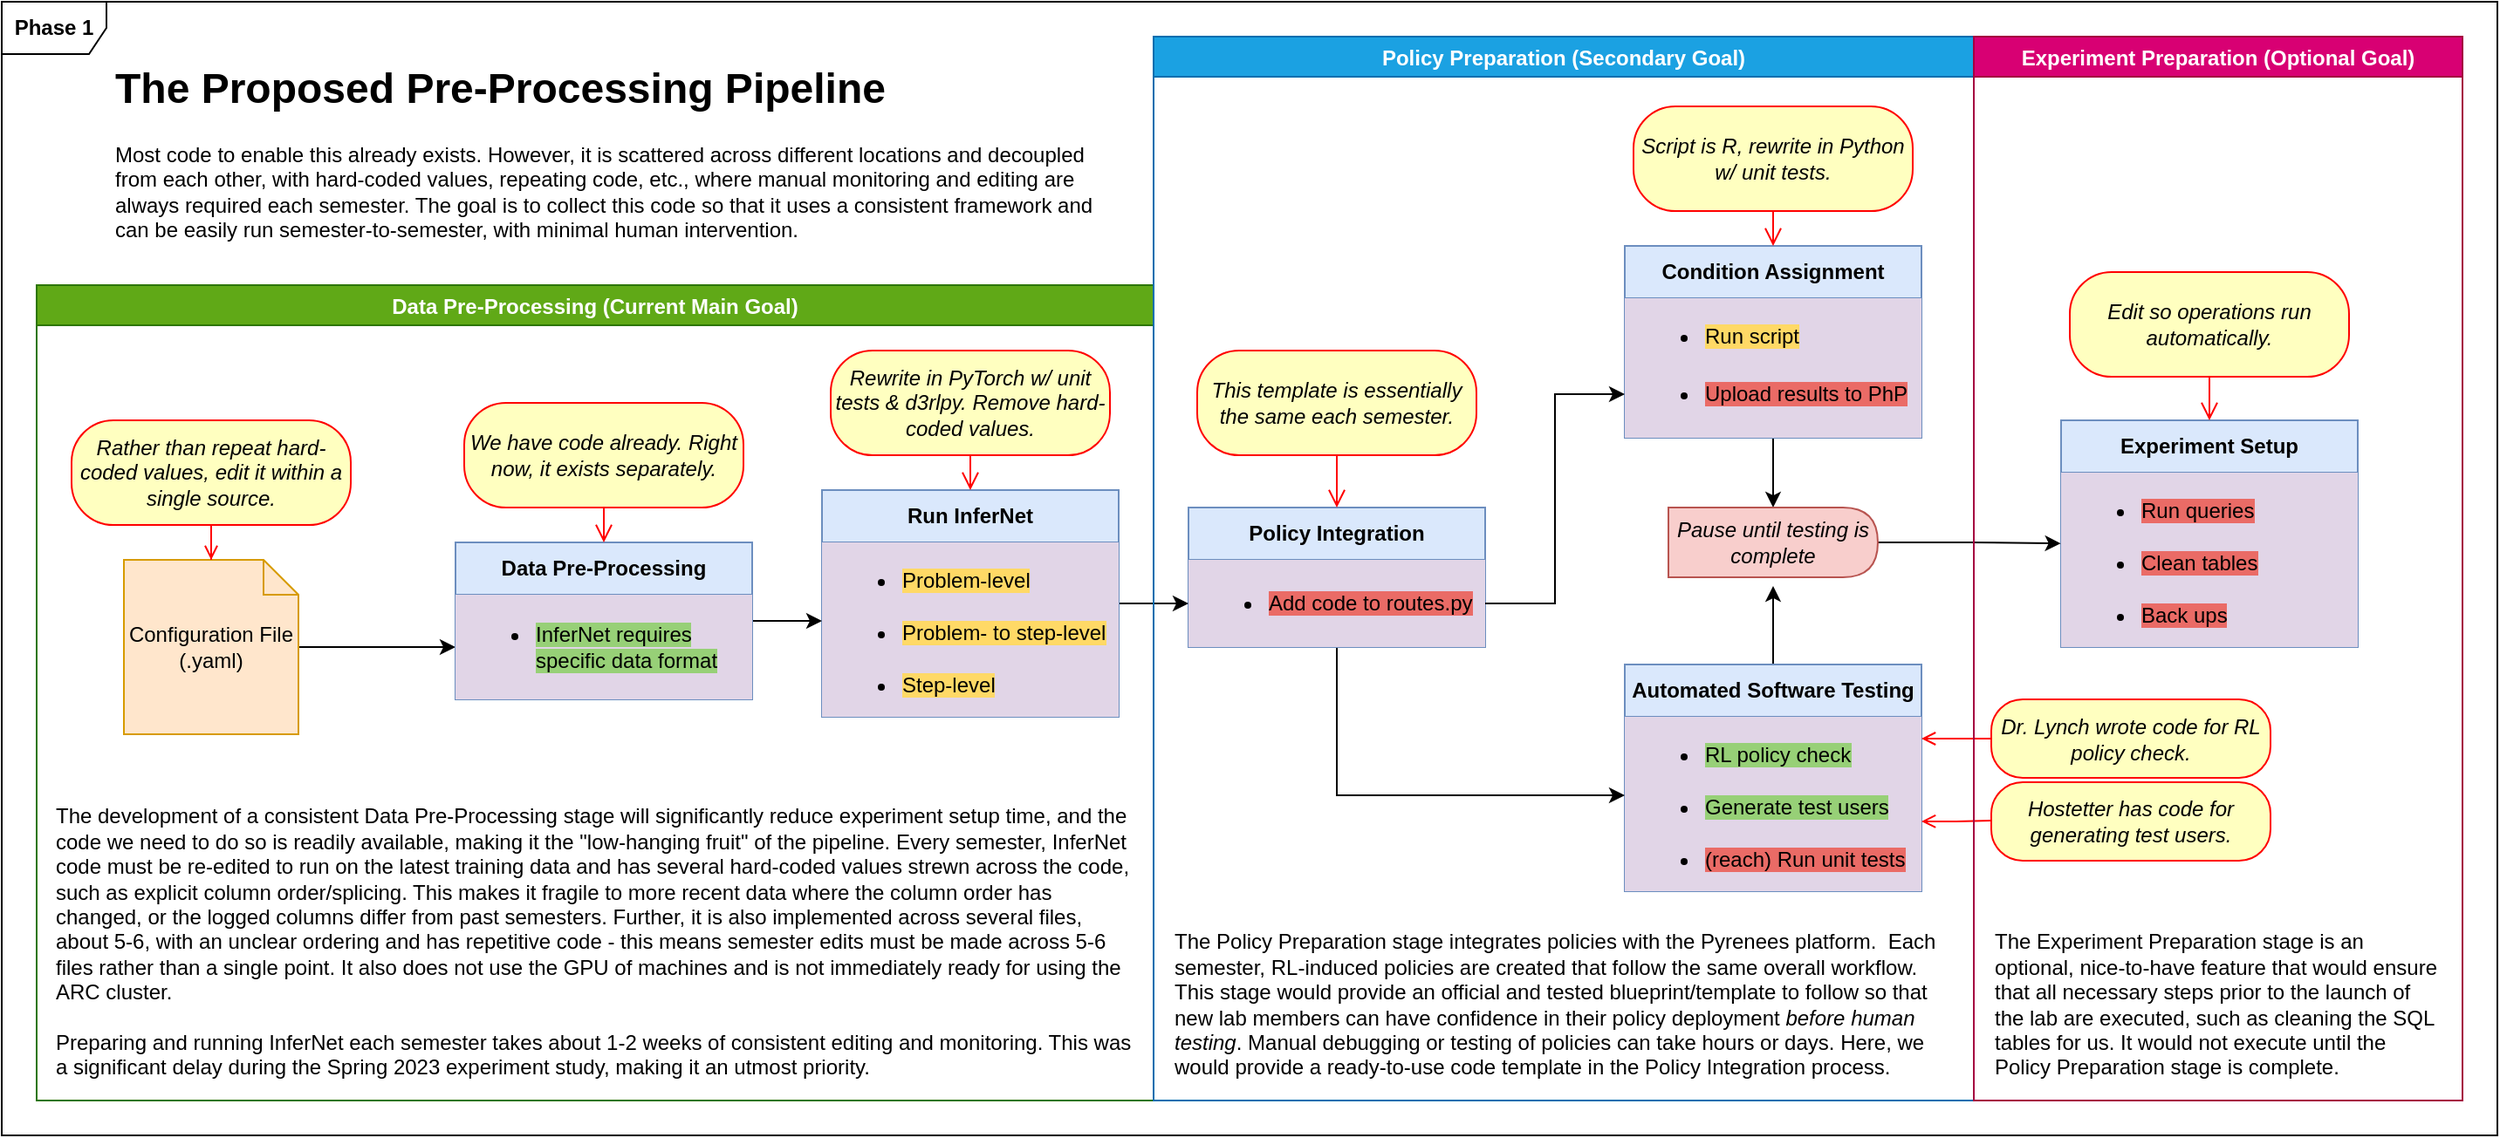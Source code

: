 <mxfile version="21.2.9" type="device">
  <diagram name="Page-1" id="sefj8QKXKj8pSm4CFbJb">
    <mxGraphModel dx="2537" dy="2031" grid="1" gridSize="10" guides="1" tooltips="1" connect="1" arrows="1" fold="1" page="1" pageScale="1" pageWidth="850" pageHeight="1100" math="0" shadow="0">
      <root>
        <mxCell id="0" />
        <mxCell id="1" parent="0" />
        <mxCell id="uazq_je97DUB4TgjZPLj-65" style="edgeStyle=orthogonalEdgeStyle;rounded=0;orthogonalLoop=1;jettySize=auto;html=1;" edge="1" parent="1" source="uazq_je97DUB4TgjZPLj-2">
          <mxGeometry relative="1" as="geometry">
            <mxPoint x="415" y="325" as="targetPoint" />
          </mxGeometry>
        </mxCell>
        <mxCell id="uazq_je97DUB4TgjZPLj-2" value="&lt;b&gt;Automated Software Testing&lt;/b&gt;" style="swimlane;fontStyle=0;childLayout=stackLayout;horizontal=1;startSize=30;horizontalStack=0;resizeParent=1;resizeParentMax=0;resizeLast=0;collapsible=1;marginBottom=0;whiteSpace=wrap;html=1;fillColor=#dae8fc;strokeColor=#6c8ebf;" vertex="1" parent="1">
          <mxGeometry x="330" y="370" width="170" height="130" as="geometry" />
        </mxCell>
        <mxCell id="uazq_je97DUB4TgjZPLj-3" value="&lt;ul&gt;&lt;li&gt;&lt;span style=&quot;background-color: rgb(151, 208, 119);&quot;&gt;RL policy check&lt;/span&gt;&lt;/li&gt;&lt;/ul&gt;" style="text;strokeColor=none;fillColor=#e1d5e7;align=left;verticalAlign=middle;spacingLeft=4;spacingRight=4;overflow=hidden;points=[[0,0.5],[1,0.5]];portConstraint=eastwest;rotatable=0;whiteSpace=wrap;html=1;" vertex="1" parent="uazq_je97DUB4TgjZPLj-2">
          <mxGeometry y="30" width="170" height="30" as="geometry" />
        </mxCell>
        <mxCell id="uazq_je97DUB4TgjZPLj-4" value="&lt;ul&gt;&lt;li&gt;&lt;span style=&quot;background-color: rgb(151, 208, 119);&quot;&gt;Generate test users&lt;/span&gt;&lt;/li&gt;&lt;/ul&gt;" style="text;strokeColor=none;fillColor=#e1d5e7;align=left;verticalAlign=middle;spacingLeft=4;spacingRight=4;overflow=hidden;points=[[0,0.5],[1,0.5]];portConstraint=eastwest;rotatable=0;whiteSpace=wrap;html=1;" vertex="1" parent="uazq_je97DUB4TgjZPLj-2">
          <mxGeometry y="60" width="170" height="30" as="geometry" />
        </mxCell>
        <mxCell id="uazq_je97DUB4TgjZPLj-5" value="&lt;ul&gt;&lt;li&gt;&lt;span style=&quot;background-color: rgb(234, 107, 102);&quot;&gt;(reach) Run unit tests&lt;/span&gt;&lt;/li&gt;&lt;/ul&gt;" style="text;strokeColor=none;fillColor=#e1d5e7;align=left;verticalAlign=middle;spacingLeft=4;spacingRight=4;overflow=hidden;points=[[0,0.5],[1,0.5]];portConstraint=eastwest;rotatable=0;whiteSpace=wrap;html=1;" vertex="1" parent="uazq_je97DUB4TgjZPLj-2">
          <mxGeometry y="90" width="170" height="40" as="geometry" />
        </mxCell>
        <mxCell id="uazq_je97DUB4TgjZPLj-10" style="edgeStyle=orthogonalEdgeStyle;rounded=0;orthogonalLoop=1;jettySize=auto;html=1;entryX=0;entryY=0.5;entryDx=0;entryDy=0;" edge="1" parent="1" source="uazq_je97DUB4TgjZPLj-6" target="uazq_je97DUB4TgjZPLj-4">
          <mxGeometry relative="1" as="geometry" />
        </mxCell>
        <mxCell id="uazq_je97DUB4TgjZPLj-6" value="&lt;b&gt;Policy Integration&lt;br&gt;&lt;/b&gt;" style="swimlane;fontStyle=0;childLayout=stackLayout;horizontal=1;startSize=30;horizontalStack=0;resizeParent=1;resizeParentMax=0;resizeLast=0;collapsible=1;marginBottom=0;whiteSpace=wrap;html=1;fillColor=#dae8fc;strokeColor=#6c8ebf;" vertex="1" parent="1">
          <mxGeometry x="80" y="280" width="170" height="80" as="geometry" />
        </mxCell>
        <mxCell id="uazq_je97DUB4TgjZPLj-7" value="&lt;ul&gt;&lt;li&gt;&lt;span style=&quot;background-color: rgb(234, 107, 102);&quot;&gt;Add code to routes.py&lt;br&gt;&lt;/span&gt;&lt;/li&gt;&lt;/ul&gt;" style="text;strokeColor=none;fillColor=#e1d5e7;align=left;verticalAlign=middle;spacingLeft=4;spacingRight=4;overflow=hidden;points=[[0,0.5],[1,0.5]];portConstraint=eastwest;rotatable=0;whiteSpace=wrap;html=1;" vertex="1" parent="uazq_je97DUB4TgjZPLj-6">
          <mxGeometry y="30" width="170" height="50" as="geometry" />
        </mxCell>
        <mxCell id="uazq_je97DUB4TgjZPLj-64" style="edgeStyle=orthogonalEdgeStyle;rounded=0;orthogonalLoop=1;jettySize=auto;html=1;" edge="1" parent="1" source="uazq_je97DUB4TgjZPLj-11">
          <mxGeometry relative="1" as="geometry">
            <mxPoint x="415" y="280" as="targetPoint" />
          </mxGeometry>
        </mxCell>
        <mxCell id="uazq_je97DUB4TgjZPLj-11" value="&lt;b&gt;Condition Assignment&lt;/b&gt;" style="swimlane;fontStyle=0;childLayout=stackLayout;horizontal=1;startSize=30;horizontalStack=0;resizeParent=1;resizeParentMax=0;resizeLast=0;collapsible=1;marginBottom=0;whiteSpace=wrap;html=1;fillColor=#dae8fc;strokeColor=#6c8ebf;" vertex="1" parent="1">
          <mxGeometry x="330" y="130" width="170" height="110" as="geometry" />
        </mxCell>
        <mxCell id="uazq_je97DUB4TgjZPLj-12" value="&lt;ul&gt;&lt;li&gt;&lt;span style=&quot;background-color: rgb(255, 217, 102);&quot;&gt;Run script&lt;br&gt;&lt;/span&gt;&lt;/li&gt;&lt;/ul&gt;" style="text;strokeColor=none;fillColor=#e1d5e7;align=left;verticalAlign=middle;spacingLeft=4;spacingRight=4;overflow=hidden;points=[[0,0.5],[1,0.5]];portConstraint=eastwest;rotatable=0;whiteSpace=wrap;html=1;" vertex="1" parent="uazq_je97DUB4TgjZPLj-11">
          <mxGeometry y="30" width="170" height="30" as="geometry" />
        </mxCell>
        <mxCell id="uazq_je97DUB4TgjZPLj-13" value="&lt;ul&gt;&lt;li&gt;&lt;span style=&quot;background-color: rgb(234, 107, 102);&quot;&gt;Upload results to PhP&lt;br&gt;&lt;/span&gt;&lt;/li&gt;&lt;/ul&gt;" style="text;strokeColor=none;fillColor=#e1d5e7;align=left;verticalAlign=middle;spacingLeft=4;spacingRight=4;overflow=hidden;points=[[0,0.5],[1,0.5]];portConstraint=eastwest;rotatable=0;whiteSpace=wrap;html=1;" vertex="1" parent="uazq_je97DUB4TgjZPLj-11">
          <mxGeometry y="60" width="170" height="50" as="geometry" />
        </mxCell>
        <mxCell id="uazq_je97DUB4TgjZPLj-15" style="edgeStyle=orthogonalEdgeStyle;rounded=0;orthogonalLoop=1;jettySize=auto;html=1;entryX=0;entryY=0.5;entryDx=0;entryDy=0;" edge="1" parent="1" source="uazq_je97DUB4TgjZPLj-7" target="uazq_je97DUB4TgjZPLj-13">
          <mxGeometry relative="1" as="geometry" />
        </mxCell>
        <mxCell id="uazq_je97DUB4TgjZPLj-20" value="&lt;b&gt;Experiment Setup&lt;br&gt;&lt;/b&gt;" style="swimlane;fontStyle=0;childLayout=stackLayout;horizontal=1;startSize=30;horizontalStack=0;resizeParent=1;resizeParentMax=0;resizeLast=0;collapsible=1;marginBottom=0;whiteSpace=wrap;html=1;fillColor=#dae8fc;strokeColor=#6c8ebf;" vertex="1" parent="1">
          <mxGeometry x="580" y="230" width="170" height="130" as="geometry" />
        </mxCell>
        <mxCell id="uazq_je97DUB4TgjZPLj-21" value="&lt;ul&gt;&lt;li&gt;&lt;span style=&quot;background-color: rgb(234, 107, 102);&quot;&gt;Run queries&lt;br&gt;&lt;/span&gt;&lt;/li&gt;&lt;/ul&gt;" style="text;strokeColor=none;fillColor=#e1d5e7;align=left;verticalAlign=middle;spacingLeft=4;spacingRight=4;overflow=hidden;points=[[0,0.5],[1,0.5]];portConstraint=eastwest;rotatable=0;whiteSpace=wrap;html=1;" vertex="1" parent="uazq_je97DUB4TgjZPLj-20">
          <mxGeometry y="30" width="170" height="30" as="geometry" />
        </mxCell>
        <mxCell id="uazq_je97DUB4TgjZPLj-22" value="&lt;ul&gt;&lt;li&gt;&lt;span style=&quot;background-color: rgb(234, 107, 102);&quot;&gt;Clean tables&lt;br&gt;&lt;/span&gt;&lt;/li&gt;&lt;/ul&gt;" style="text;strokeColor=none;fillColor=#e1d5e7;align=left;verticalAlign=middle;spacingLeft=4;spacingRight=4;overflow=hidden;points=[[0,0.5],[1,0.5]];portConstraint=eastwest;rotatable=0;whiteSpace=wrap;html=1;" vertex="1" parent="uazq_je97DUB4TgjZPLj-20">
          <mxGeometry y="60" width="170" height="30" as="geometry" />
        </mxCell>
        <mxCell id="uazq_je97DUB4TgjZPLj-23" value="&lt;ul&gt;&lt;li&gt;&lt;span style=&quot;background-color: rgb(234, 107, 102);&quot;&gt;Back ups&lt;br&gt;&lt;/span&gt;&lt;/li&gt;&lt;/ul&gt;" style="text;strokeColor=none;fillColor=#e1d5e7;align=left;verticalAlign=middle;spacingLeft=4;spacingRight=4;overflow=hidden;points=[[0,0.5],[1,0.5]];portConstraint=eastwest;rotatable=0;whiteSpace=wrap;html=1;" vertex="1" parent="uazq_je97DUB4TgjZPLj-20">
          <mxGeometry y="90" width="170" height="40" as="geometry" />
        </mxCell>
        <mxCell id="uazq_je97DUB4TgjZPLj-33" style="edgeStyle=orthogonalEdgeStyle;rounded=0;orthogonalLoop=1;jettySize=auto;html=1;entryX=1;entryY=0.5;entryDx=0;entryDy=0;strokeColor=#FF0000;endArrow=open;endFill=0;" edge="1" parent="1" source="uazq_je97DUB4TgjZPLj-31">
          <mxGeometry relative="1" as="geometry">
            <mxPoint x="500.0" y="412.5" as="targetPoint" />
          </mxGeometry>
        </mxCell>
        <mxCell id="uazq_je97DUB4TgjZPLj-34" value="&lt;i&gt;This template is essentially the same each semester.&lt;br&gt;&lt;/i&gt;" style="rounded=1;whiteSpace=wrap;html=1;arcSize=40;fontColor=#000000;fillColor=#ffffc0;strokeColor=#ff0000;" vertex="1" parent="1">
          <mxGeometry x="85" y="190" width="160" height="60" as="geometry" />
        </mxCell>
        <mxCell id="uazq_je97DUB4TgjZPLj-35" value="" style="edgeStyle=orthogonalEdgeStyle;html=1;verticalAlign=bottom;endArrow=open;endSize=8;strokeColor=#ff0000;rounded=0;" edge="1" source="uazq_je97DUB4TgjZPLj-34" parent="1">
          <mxGeometry relative="1" as="geometry">
            <mxPoint x="165" y="280" as="targetPoint" />
          </mxGeometry>
        </mxCell>
        <mxCell id="uazq_je97DUB4TgjZPLj-37" value="&lt;i&gt;Hostetter has code for generating test users.&lt;br&gt;&lt;/i&gt;" style="rounded=1;whiteSpace=wrap;html=1;arcSize=40;fontColor=#000000;fillColor=#ffffc0;strokeColor=#ff0000;" vertex="1" parent="1">
          <mxGeometry x="540" y="437.5" width="160" height="45" as="geometry" />
        </mxCell>
        <mxCell id="uazq_je97DUB4TgjZPLj-39" value="&lt;i&gt;Script is R, rewrite in Python w/ unit tests.&lt;br&gt;&lt;/i&gt;" style="rounded=1;whiteSpace=wrap;html=1;arcSize=40;fontColor=#000000;fillColor=#ffffc0;strokeColor=#ff0000;" vertex="1" parent="1">
          <mxGeometry x="335" y="50" width="160" height="60" as="geometry" />
        </mxCell>
        <mxCell id="uazq_je97DUB4TgjZPLj-40" value="" style="edgeStyle=orthogonalEdgeStyle;html=1;verticalAlign=bottom;endArrow=open;endSize=8;strokeColor=#ff0000;rounded=0;" edge="1" source="uazq_je97DUB4TgjZPLj-39" parent="1">
          <mxGeometry relative="1" as="geometry">
            <mxPoint x="415" y="130" as="targetPoint" />
          </mxGeometry>
        </mxCell>
        <mxCell id="uazq_je97DUB4TgjZPLj-41" style="edgeStyle=orthogonalEdgeStyle;rounded=0;orthogonalLoop=1;jettySize=auto;html=1;entryX=1;entryY=0.5;entryDx=0;entryDy=0;strokeColor=#FF0000;endArrow=open;endFill=0;" edge="1" parent="1">
          <mxGeometry relative="1" as="geometry">
            <mxPoint x="540" y="459.48" as="sourcePoint" />
            <mxPoint x="500.0" y="459.98" as="targetPoint" />
          </mxGeometry>
        </mxCell>
        <mxCell id="uazq_je97DUB4TgjZPLj-42" value="&lt;i&gt;Edit so operations run automatically.&lt;br&gt;&lt;/i&gt;" style="rounded=1;whiteSpace=wrap;html=1;arcSize=40;fontColor=#000000;fillColor=#ffffc0;strokeColor=#ff0000;" vertex="1" parent="1">
          <mxGeometry x="585" y="145" width="160" height="60" as="geometry" />
        </mxCell>
        <mxCell id="uazq_je97DUB4TgjZPLj-43" value="" style="edgeStyle=orthogonalEdgeStyle;html=1;verticalAlign=bottom;endArrow=open;endSize=8;strokeColor=#ff0000;rounded=0;" edge="1" source="uazq_je97DUB4TgjZPLj-42" parent="1">
          <mxGeometry relative="1" as="geometry">
            <mxPoint x="665" y="230" as="targetPoint" />
          </mxGeometry>
        </mxCell>
        <mxCell id="uazq_je97DUB4TgjZPLj-48" style="edgeStyle=orthogonalEdgeStyle;rounded=0;orthogonalLoop=1;jettySize=auto;html=1;entryX=0;entryY=0.5;entryDx=0;entryDy=0;" edge="1" parent="1" source="uazq_je97DUB4TgjZPLj-44" target="uazq_je97DUB4TgjZPLj-7">
          <mxGeometry relative="1" as="geometry" />
        </mxCell>
        <mxCell id="uazq_je97DUB4TgjZPLj-44" value="&lt;b&gt;Run InferNet&lt;br&gt;&lt;/b&gt;" style="swimlane;fontStyle=0;childLayout=stackLayout;horizontal=1;startSize=30;horizontalStack=0;resizeParent=1;resizeParentMax=0;resizeLast=0;collapsible=1;marginBottom=0;whiteSpace=wrap;html=1;fillColor=#dae8fc;strokeColor=#6c8ebf;" vertex="1" parent="1">
          <mxGeometry x="-130" y="270" width="170" height="130" as="geometry" />
        </mxCell>
        <mxCell id="uazq_je97DUB4TgjZPLj-45" value="&lt;ul&gt;&lt;li&gt;&lt;span style=&quot;background-color: rgb(255, 217, 102);&quot;&gt;Problem-level&lt;/span&gt;&lt;/li&gt;&lt;/ul&gt;" style="text;strokeColor=none;fillColor=#e1d5e7;align=left;verticalAlign=middle;spacingLeft=4;spacingRight=4;overflow=hidden;points=[[0,0.5],[1,0.5]];portConstraint=eastwest;rotatable=0;whiteSpace=wrap;html=1;" vertex="1" parent="uazq_je97DUB4TgjZPLj-44">
          <mxGeometry y="30" width="170" height="30" as="geometry" />
        </mxCell>
        <mxCell id="uazq_je97DUB4TgjZPLj-46" value="&lt;ul&gt;&lt;li&gt;&lt;span style=&quot;background-color: rgb(255, 217, 102);&quot;&gt;Problem- to step-level&lt;br&gt;&lt;/span&gt;&lt;/li&gt;&lt;/ul&gt;" style="text;strokeColor=none;fillColor=#e1d5e7;align=left;verticalAlign=middle;spacingLeft=4;spacingRight=4;overflow=hidden;points=[[0,0.5],[1,0.5]];portConstraint=eastwest;rotatable=0;whiteSpace=wrap;html=1;" vertex="1" parent="uazq_je97DUB4TgjZPLj-44">
          <mxGeometry y="60" width="170" height="30" as="geometry" />
        </mxCell>
        <mxCell id="uazq_je97DUB4TgjZPLj-47" value="&lt;ul&gt;&lt;li&gt;&lt;span style=&quot;background-color: rgb(255, 217, 102);&quot;&gt;Step-level&lt;/span&gt;&lt;/li&gt;&lt;/ul&gt;" style="text;strokeColor=none;fillColor=#e1d5e7;align=left;verticalAlign=middle;spacingLeft=4;spacingRight=4;overflow=hidden;points=[[0,0.5],[1,0.5]];portConstraint=eastwest;rotatable=0;whiteSpace=wrap;html=1;" vertex="1" parent="uazq_je97DUB4TgjZPLj-44">
          <mxGeometry y="90" width="170" height="40" as="geometry" />
        </mxCell>
        <mxCell id="uazq_je97DUB4TgjZPLj-49" value="&lt;i&gt;Rewrite in PyTorch w/ unit tests &amp;amp; d3rlpy. Remove hard-coded values.&lt;br&gt;&lt;/i&gt;" style="rounded=1;whiteSpace=wrap;html=1;arcSize=40;fontColor=#000000;fillColor=#ffffc0;strokeColor=#ff0000;" vertex="1" parent="1">
          <mxGeometry x="-125" y="190" width="160" height="60" as="geometry" />
        </mxCell>
        <mxCell id="uazq_je97DUB4TgjZPLj-50" value="" style="edgeStyle=orthogonalEdgeStyle;html=1;verticalAlign=bottom;endArrow=open;endSize=8;strokeColor=#ff0000;rounded=0;" edge="1" source="uazq_je97DUB4TgjZPLj-49" parent="1">
          <mxGeometry relative="1" as="geometry">
            <mxPoint x="-45" y="270" as="targetPoint" />
          </mxGeometry>
        </mxCell>
        <mxCell id="uazq_je97DUB4TgjZPLj-52" value="&lt;h1&gt;The Proposed Pre-Processing Pipeline&lt;br&gt;&lt;/h1&gt;&lt;p&gt;Most code to enable this already exists. However, it is scattered across different locations and decoupled from each other, with hard-coded values, repeating code, etc., where manual monitoring and editing are always required each semester. The goal is to collect this code so that it uses a consistent framework and can be easily run semester-to-semester, with minimal human intervention. &lt;br&gt;&lt;/p&gt;" style="text;html=1;strokeColor=none;fillColor=none;spacing=5;spacingTop=-20;whiteSpace=wrap;overflow=hidden;rounded=0;" vertex="1" parent="1">
          <mxGeometry x="-540" y="20" width="590" height="120" as="geometry" />
        </mxCell>
        <mxCell id="uazq_je97DUB4TgjZPLj-83" style="edgeStyle=orthogonalEdgeStyle;rounded=0;orthogonalLoop=1;jettySize=auto;html=1;entryX=0;entryY=0.5;entryDx=0;entryDy=0;" edge="1" parent="1" source="uazq_je97DUB4TgjZPLj-55" target="uazq_je97DUB4TgjZPLj-81">
          <mxGeometry relative="1" as="geometry" />
        </mxCell>
        <mxCell id="uazq_je97DUB4TgjZPLj-55" value="Configuration File (.yaml)" style="shape=note;size=20;whiteSpace=wrap;html=1;fillColor=#ffe6cc;strokeColor=#d79b00;" vertex="1" parent="1">
          <mxGeometry x="-530" y="310" width="100" height="100" as="geometry" />
        </mxCell>
        <mxCell id="uazq_je97DUB4TgjZPLj-93" style="edgeStyle=orthogonalEdgeStyle;rounded=0;orthogonalLoop=1;jettySize=auto;html=1;strokeColor=#FF0000;endArrow=open;endFill=0;" edge="1" parent="1" source="uazq_je97DUB4TgjZPLj-59" target="uazq_je97DUB4TgjZPLj-55">
          <mxGeometry relative="1" as="geometry" />
        </mxCell>
        <mxCell id="uazq_je97DUB4TgjZPLj-59" value="&lt;i&gt;Rather than repeat hard-coded values, edit it within a single source.&lt;br&gt;&lt;/i&gt;" style="rounded=1;whiteSpace=wrap;html=1;arcSize=40;fontColor=#000000;fillColor=#ffffc0;strokeColor=#ff0000;" vertex="1" parent="1">
          <mxGeometry x="-560" y="230" width="160" height="60" as="geometry" />
        </mxCell>
        <mxCell id="uazq_je97DUB4TgjZPLj-76" style="edgeStyle=orthogonalEdgeStyle;rounded=0;orthogonalLoop=1;jettySize=auto;html=1;entryX=-0.001;entryY=0.353;entryDx=0;entryDy=0;entryPerimeter=0;" edge="1" parent="1" source="uazq_je97DUB4TgjZPLj-73" target="uazq_je97DUB4TgjZPLj-22">
          <mxGeometry relative="1" as="geometry" />
        </mxCell>
        <mxCell id="uazq_je97DUB4TgjZPLj-73" value="&lt;i&gt;Pause until testing is complete&lt;/i&gt;" style="shape=delay;whiteSpace=wrap;html=1;fillColor=#f8cecc;strokeColor=#b85450;" vertex="1" parent="1">
          <mxGeometry x="355" y="280" width="120" height="40" as="geometry" />
        </mxCell>
        <mxCell id="uazq_je97DUB4TgjZPLj-75" value="&lt;b&gt;Phase 1&lt;/b&gt;" style="shape=umlFrame;whiteSpace=wrap;html=1;pointerEvents=0;" vertex="1" parent="1">
          <mxGeometry x="-600" y="-10" width="1430" height="650" as="geometry" />
        </mxCell>
        <mxCell id="uazq_je97DUB4TgjZPLj-82" style="edgeStyle=orthogonalEdgeStyle;rounded=0;orthogonalLoop=1;jettySize=auto;html=1;entryX=0;entryY=0.5;entryDx=0;entryDy=0;" edge="1" parent="1" source="uazq_je97DUB4TgjZPLj-80" target="uazq_je97DUB4TgjZPLj-46">
          <mxGeometry relative="1" as="geometry" />
        </mxCell>
        <mxCell id="uazq_je97DUB4TgjZPLj-80" value="&lt;b&gt;Data Pre-Processing&lt;br&gt;&lt;/b&gt;" style="swimlane;fontStyle=0;childLayout=stackLayout;horizontal=1;startSize=30;horizontalStack=0;resizeParent=1;resizeParentMax=0;resizeLast=0;collapsible=1;marginBottom=0;whiteSpace=wrap;html=1;fillColor=#dae8fc;strokeColor=#6c8ebf;" vertex="1" parent="1">
          <mxGeometry x="-340" y="300" width="170" height="90" as="geometry" />
        </mxCell>
        <mxCell id="uazq_je97DUB4TgjZPLj-81" value="&lt;ul&gt;&lt;li&gt;&lt;span style=&quot;background-color: rgb(151, 208, 119);&quot;&gt;InferNet requires specific data format&lt;br&gt;&lt;/span&gt;&lt;/li&gt;&lt;/ul&gt;" style="text;strokeColor=none;fillColor=#e1d5e7;align=left;verticalAlign=middle;spacingLeft=4;spacingRight=4;overflow=hidden;points=[[0,0.5],[1,0.5]];portConstraint=eastwest;rotatable=0;whiteSpace=wrap;html=1;" vertex="1" parent="uazq_je97DUB4TgjZPLj-80">
          <mxGeometry y="30" width="170" height="60" as="geometry" />
        </mxCell>
        <mxCell id="uazq_je97DUB4TgjZPLj-87" value="&lt;i&gt;We have code already. Right now, it exists separately.&lt;br&gt;&lt;/i&gt;" style="rounded=1;whiteSpace=wrap;html=1;arcSize=40;fontColor=#000000;fillColor=#ffffc0;strokeColor=#ff0000;" vertex="1" parent="1">
          <mxGeometry x="-335" y="220" width="160" height="60" as="geometry" />
        </mxCell>
        <mxCell id="uazq_je97DUB4TgjZPLj-88" value="" style="edgeStyle=orthogonalEdgeStyle;html=1;verticalAlign=bottom;endArrow=open;endSize=8;strokeColor=#ff0000;rounded=0;" edge="1" parent="1" source="uazq_je97DUB4TgjZPLj-87">
          <mxGeometry relative="1" as="geometry">
            <mxPoint x="-255" y="300" as="targetPoint" />
          </mxGeometry>
        </mxCell>
        <mxCell id="uazq_je97DUB4TgjZPLj-89" value="Data Pre-Processing (Current Main Goal)" style="swimlane;fillColor=#60a917;strokeColor=#2D7600;fontColor=#ffffff;gradientColor=none;shadow=0;" vertex="1" parent="1">
          <mxGeometry x="-580" y="152.5" width="640" height="467.5" as="geometry" />
        </mxCell>
        <mxCell id="uazq_je97DUB4TgjZPLj-90" value="Policy Preparation (Secondary Goal)" style="swimlane;fillColor=#1ba1e2;strokeColor=#006EAF;fontColor=#ffffff;shadow=0;" vertex="1" parent="1">
          <mxGeometry x="60" y="10" width="470" height="610" as="geometry" />
        </mxCell>
        <mxCell id="uazq_je97DUB4TgjZPLj-94" value="The Policy Preparation stage integrates policies with the Pyrenees platform.&amp;nbsp; Each semester, RL-induced policies are created that follow the same overall workflow. This stage would provide an official and tested blueprint/template to follow so that new lab members can have confidence in their policy deployment &lt;i&gt;before human testing&lt;/i&gt;. Manual debugging or testing of policies can take hours or days. Here, we would provide a ready-to-use code template in the Policy Integration process." style="text;html=1;strokeColor=none;fillColor=none;align=left;verticalAlign=middle;whiteSpace=wrap;rounded=0;" vertex="1" parent="uazq_je97DUB4TgjZPLj-90">
          <mxGeometry x="10" y="500" width="450" height="110" as="geometry" />
        </mxCell>
        <mxCell id="uazq_je97DUB4TgjZPLj-91" value="Experiment Preparation (Optional Goal)" style="swimlane;fillColor=#d80073;strokeColor=#A50040;fontColor=#ffffff;shadow=0;" vertex="1" parent="1">
          <mxGeometry x="530" y="10" width="280" height="610" as="geometry" />
        </mxCell>
        <mxCell id="uazq_je97DUB4TgjZPLj-95" value="The Experiment Preparation stage is an optional, nice-to-have feature that would ensure that all necessary steps prior to the launch of the lab are executed, such as cleaning the SQL tables for us. It would not execute until the Policy Preparation stage is complete." style="text;html=1;strokeColor=none;fillColor=none;align=left;verticalAlign=middle;whiteSpace=wrap;rounded=0;" vertex="1" parent="uazq_je97DUB4TgjZPLj-91">
          <mxGeometry x="10" y="500" width="260" height="110" as="geometry" />
        </mxCell>
        <mxCell id="uazq_je97DUB4TgjZPLj-31" value="&lt;i&gt;Dr. Lynch wrote code for RL policy check.&lt;br&gt;&lt;/i&gt;" style="rounded=1;whiteSpace=wrap;html=1;arcSize=40;fontColor=#000000;fillColor=#ffffc0;strokeColor=#ff0000;" vertex="1" parent="uazq_je97DUB4TgjZPLj-91">
          <mxGeometry x="10" y="380" width="160" height="45" as="geometry" />
        </mxCell>
        <mxCell id="uazq_je97DUB4TgjZPLj-92" value="&lt;div align=&quot;left&quot;&gt;The development of a consistent Data Pre-Processing stage will significantly reduce experiment setup time, and the code we need to do so is readily available, making it the &quot;low-hanging fruit&quot; of the pipeline. Every semester, InferNet code must be re-edited to run on the latest training data and has several hard-coded values strewn across the code, such as explicit column order/splicing. This makes it fragile to more recent data where the column order has changed, or the logged columns differ from past semesters. Further, it is also implemented across several files, about 5-6, with an unclear ordering and has repetitive code - this means semester edits must be made across 5-6 files rather than a single point. It also does not use the GPU of machines and is not immediately ready for using the ARC cluster.&lt;br&gt;&lt;/div&gt;&lt;div align=&quot;left&quot;&gt;&lt;br&gt;&lt;/div&gt;&lt;div align=&quot;left&quot;&gt;Preparing and running InferNet each semester takes about 1-2 weeks of consistent editing and monitoring. This was a significant delay during the Spring 2023 experiment study, making it an utmost priority.&lt;br&gt;&lt;/div&gt;" style="text;html=1;strokeColor=none;fillColor=none;align=center;verticalAlign=middle;whiteSpace=wrap;rounded=0;" vertex="1" parent="1">
          <mxGeometry x="-570" y="437.5" width="620" height="182.5" as="geometry" />
        </mxCell>
      </root>
    </mxGraphModel>
  </diagram>
</mxfile>
